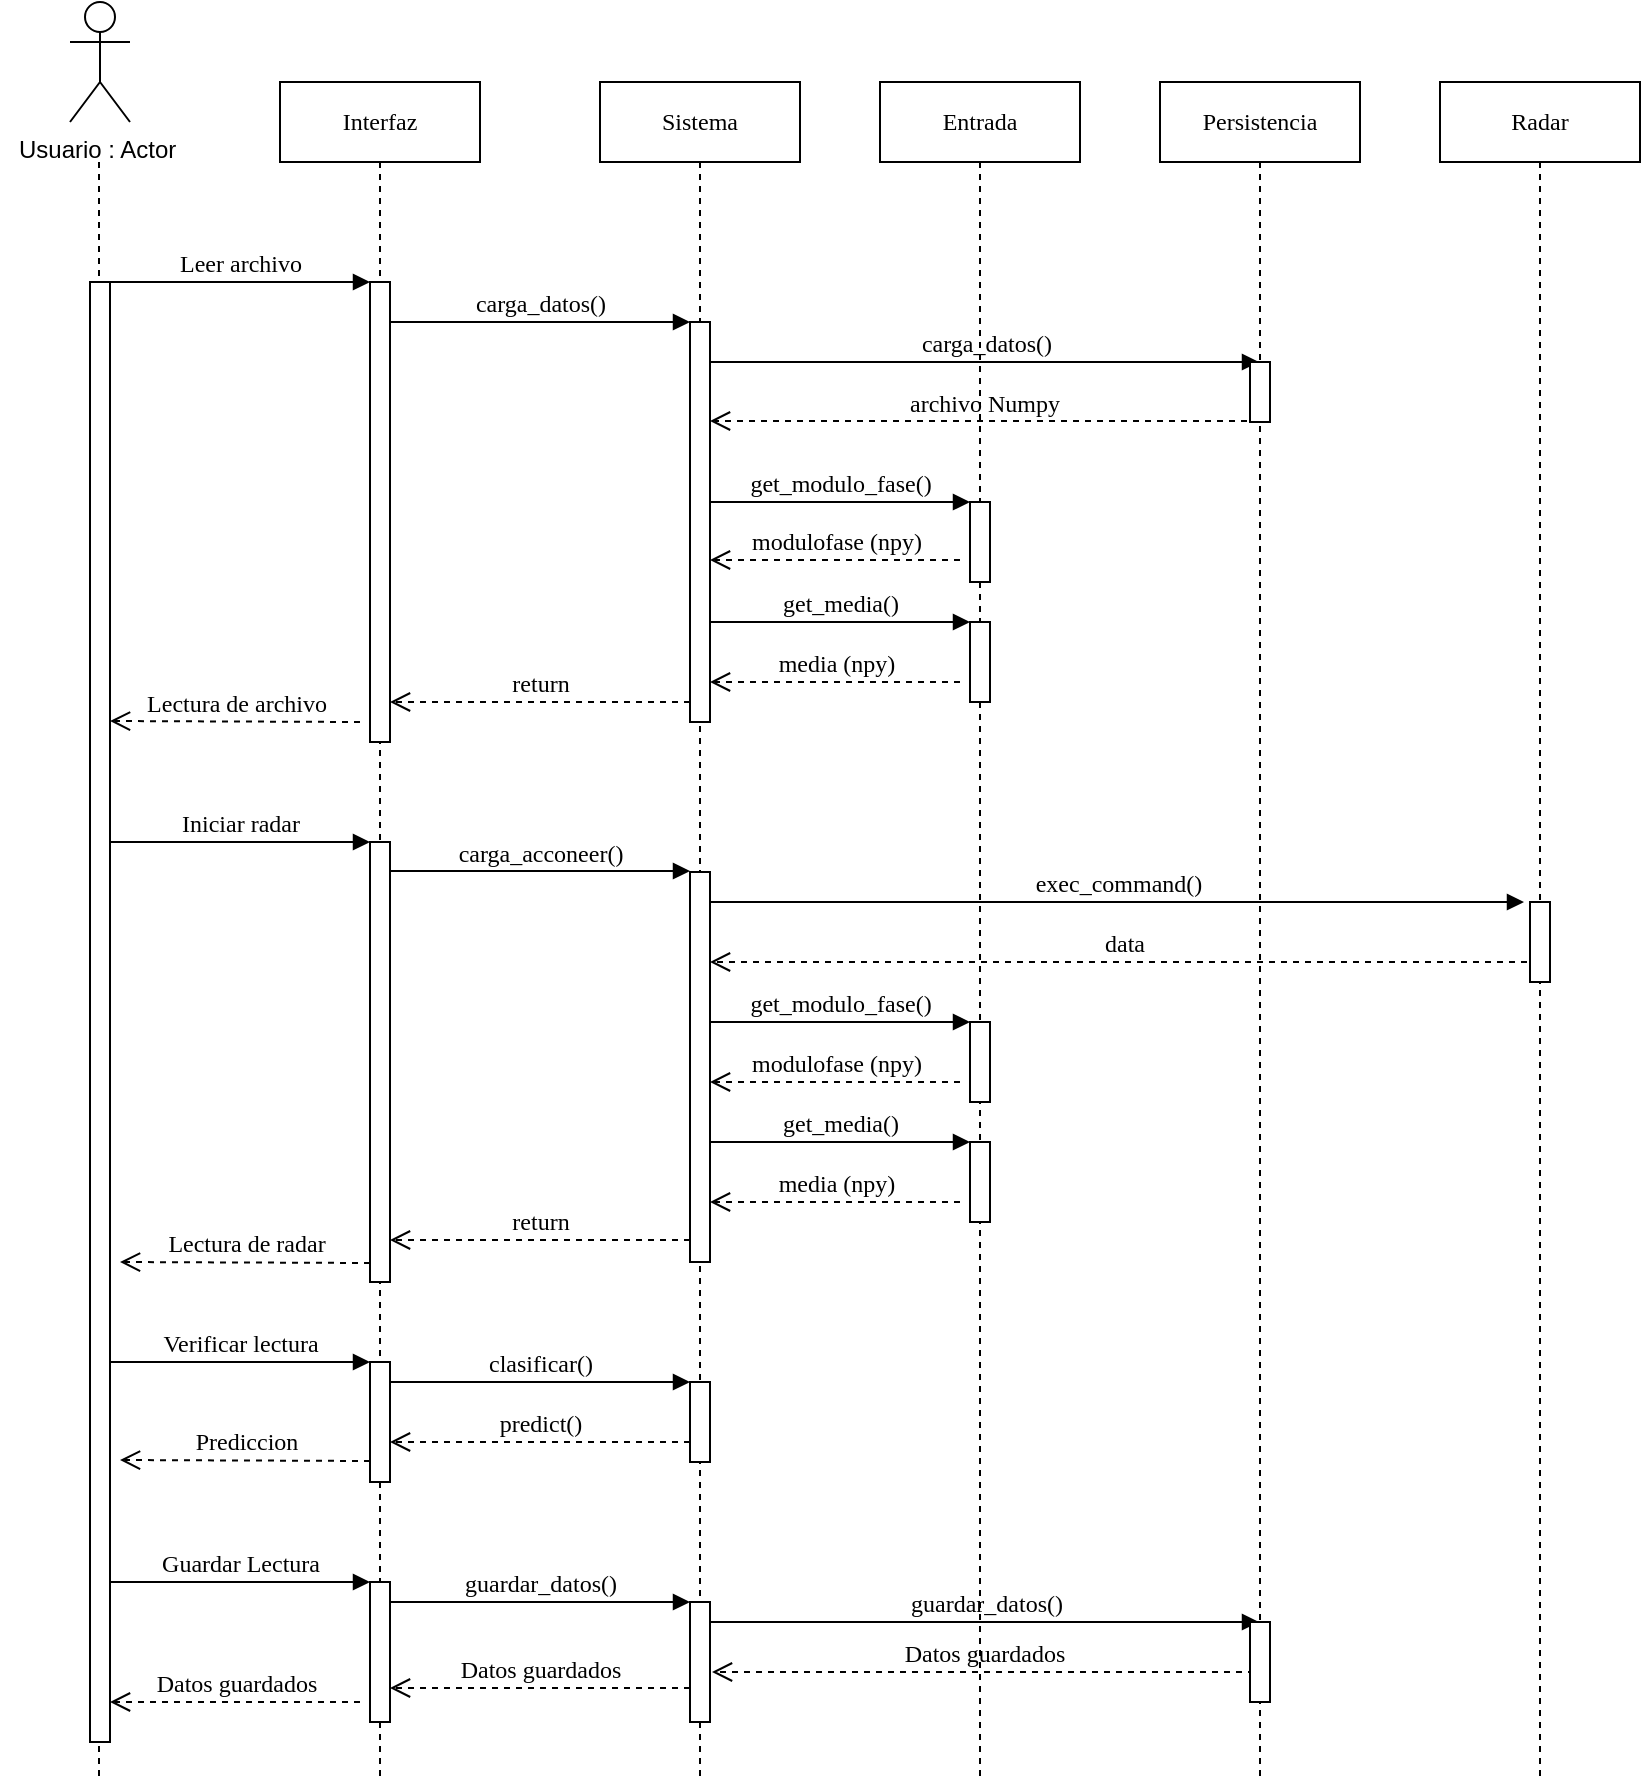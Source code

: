 <mxfile version="20.6.0" type="device"><diagram name="Page-1" id="13e1069c-82ec-6db2-03f1-153e76fe0fe0"><mxGraphModel dx="1422" dy="762" grid="1" gridSize="10" guides="1" tooltips="1" connect="1" arrows="1" fold="1" page="1" pageScale="1" pageWidth="1100" pageHeight="850" background="none" math="0" shadow="0"><root><mxCell id="0"/><mxCell id="1" parent="0"/><mxCell id="7baba1c4bc27f4b0-2" value="Interfaz" style="shape=umlLifeline;perimeter=lifelinePerimeter;whiteSpace=wrap;html=1;container=1;collapsible=0;recursiveResize=0;outlineConnect=0;rounded=0;shadow=0;comic=0;labelBackgroundColor=none;strokeWidth=1;fontFamily=Verdana;fontSize=12;align=center;" parent="1" vertex="1"><mxGeometry x="240" y="80" width="100" height="850" as="geometry"/></mxCell><mxCell id="7baba1c4bc27f4b0-10" value="" style="html=1;points=[];perimeter=orthogonalPerimeter;rounded=0;shadow=0;comic=0;labelBackgroundColor=none;strokeWidth=1;fontFamily=Verdana;fontSize=12;align=center;" parent="7baba1c4bc27f4b0-2" vertex="1"><mxGeometry x="45" y="100" width="10" height="230" as="geometry"/></mxCell><mxCell id="AKqYod8oI1n_wxr44Q0B-5" value="Iniciar radar" style="html=1;verticalAlign=bottom;endArrow=block;entryX=0;entryY=0;labelBackgroundColor=none;fontFamily=Verdana;fontSize=12;edgeStyle=elbowEdgeStyle;elbow=vertical;" edge="1" parent="7baba1c4bc27f4b0-2"><mxGeometry relative="1" as="geometry"><mxPoint x="-85" y="380" as="sourcePoint"/><mxPoint x="45" y="380" as="targetPoint"/></mxGeometry></mxCell><mxCell id="AKqYod8oI1n_wxr44Q0B-36" value="predict()" style="html=1;verticalAlign=bottom;endArrow=open;dashed=1;endSize=8;labelBackgroundColor=none;fontFamily=Verdana;fontSize=12;" edge="1" parent="7baba1c4bc27f4b0-2"><mxGeometry relative="1" as="geometry"><mxPoint x="55" y="680" as="targetPoint"/><mxPoint x="205" y="680" as="sourcePoint"/></mxGeometry></mxCell><mxCell id="AKqYod8oI1n_wxr44Q0B-39" value="" style="html=1;points=[];perimeter=orthogonalPerimeter;rounded=0;shadow=0;comic=0;labelBackgroundColor=none;strokeWidth=1;fontFamily=Verdana;fontSize=12;align=center;" vertex="1" parent="7baba1c4bc27f4b0-2"><mxGeometry x="45" y="750" width="10" height="70" as="geometry"/></mxCell><mxCell id="AKqYod8oI1n_wxr44Q0B-45" value="Datos guardados" style="html=1;verticalAlign=bottom;endArrow=open;dashed=1;endSize=8;labelBackgroundColor=none;fontFamily=Verdana;fontSize=12;" edge="1" parent="7baba1c4bc27f4b0-2"><mxGeometry relative="1" as="geometry"><mxPoint x="55" y="803" as="targetPoint"/><mxPoint x="205" y="803" as="sourcePoint"/></mxGeometry></mxCell><mxCell id="7baba1c4bc27f4b0-3" value="Sistema" style="shape=umlLifeline;perimeter=lifelinePerimeter;whiteSpace=wrap;html=1;container=1;collapsible=0;recursiveResize=0;outlineConnect=0;rounded=0;shadow=0;comic=0;labelBackgroundColor=none;strokeWidth=1;fontFamily=Verdana;fontSize=12;align=center;" parent="1" vertex="1"><mxGeometry x="400" y="80" width="100" height="850" as="geometry"/></mxCell><mxCell id="7baba1c4bc27f4b0-13" value="" style="html=1;points=[];perimeter=orthogonalPerimeter;rounded=0;shadow=0;comic=0;labelBackgroundColor=none;strokeWidth=1;fontFamily=Verdana;fontSize=12;align=center;" parent="7baba1c4bc27f4b0-3" vertex="1"><mxGeometry x="45" y="120" width="10" height="200" as="geometry"/></mxCell><mxCell id="AKqYod8oI1n_wxr44Q0B-8" value="archivo Numpy" style="html=1;verticalAlign=bottom;endArrow=open;dashed=1;endSize=8;labelBackgroundColor=none;fontFamily=Verdana;fontSize=12;edgeStyle=elbowEdgeStyle;elbow=vertical;" edge="1" parent="7baba1c4bc27f4b0-3" source="7baba1c4bc27f4b0-5"><mxGeometry relative="1" as="geometry"><mxPoint x="55" y="169.5" as="targetPoint"/><Array as="points"><mxPoint x="130" y="169.5"/><mxPoint x="160" y="169.5"/></Array><mxPoint x="185" y="169.5" as="sourcePoint"/></mxGeometry></mxCell><mxCell id="AKqYod8oI1n_wxr44Q0B-10" value="get_modulo_fase()" style="html=1;verticalAlign=bottom;endArrow=block;labelBackgroundColor=none;fontFamily=Verdana;fontSize=12;edgeStyle=elbowEdgeStyle;elbow=vertical;" edge="1" parent="7baba1c4bc27f4b0-3"><mxGeometry relative="1" as="geometry"><mxPoint x="55" y="210" as="sourcePoint"/><Array as="points"><mxPoint x="60" y="210"/></Array><mxPoint x="185" y="210" as="targetPoint"/></mxGeometry></mxCell><mxCell id="AKqYod8oI1n_wxr44Q0B-14" value="get_media()" style="html=1;verticalAlign=bottom;endArrow=block;labelBackgroundColor=none;fontFamily=Verdana;fontSize=12;edgeStyle=elbowEdgeStyle;elbow=vertical;" edge="1" parent="7baba1c4bc27f4b0-3"><mxGeometry relative="1" as="geometry"><mxPoint x="55" y="270" as="sourcePoint"/><Array as="points"><mxPoint x="60" y="270"/></Array><mxPoint x="185" y="270" as="targetPoint"/></mxGeometry></mxCell><mxCell id="AKqYod8oI1n_wxr44Q0B-15" value="media (npy)" style="html=1;verticalAlign=bottom;endArrow=open;dashed=1;endSize=8;labelBackgroundColor=none;fontFamily=Verdana;fontSize=12;" edge="1" parent="7baba1c4bc27f4b0-3"><mxGeometry relative="1" as="geometry"><mxPoint x="55" y="300" as="targetPoint"/><mxPoint x="180" y="300" as="sourcePoint"/></mxGeometry></mxCell><mxCell id="AKqYod8oI1n_wxr44Q0B-16" value="return" style="html=1;verticalAlign=bottom;endArrow=open;dashed=1;endSize=8;labelBackgroundColor=none;fontFamily=Verdana;fontSize=12;" edge="1" parent="7baba1c4bc27f4b0-3" target="7baba1c4bc27f4b0-10"><mxGeometry relative="1" as="geometry"><mxPoint x="-80" y="310" as="targetPoint"/><mxPoint x="45" y="310" as="sourcePoint"/></mxGeometry></mxCell><mxCell id="AKqYod8oI1n_wxr44Q0B-20" value="" style="html=1;points=[];perimeter=orthogonalPerimeter;rounded=0;shadow=0;comic=0;labelBackgroundColor=none;strokeWidth=1;fontFamily=Verdana;fontSize=12;align=center;" vertex="1" parent="7baba1c4bc27f4b0-3"><mxGeometry x="45" y="395" width="10" height="195" as="geometry"/></mxCell><mxCell id="AKqYod8oI1n_wxr44Q0B-23" value="data" style="html=1;verticalAlign=bottom;endArrow=open;dashed=1;endSize=8;labelBackgroundColor=none;fontFamily=Verdana;fontSize=12;" edge="1" parent="7baba1c4bc27f4b0-3" source="AKqYod8oI1n_wxr44Q0B-24"><mxGeometry relative="1" as="geometry"><mxPoint x="55" y="440" as="targetPoint"/><mxPoint x="180" y="440" as="sourcePoint"/></mxGeometry></mxCell><mxCell id="AKqYod8oI1n_wxr44Q0B-27" value="get_modulo_fase()" style="html=1;verticalAlign=bottom;endArrow=block;labelBackgroundColor=none;fontFamily=Verdana;fontSize=12;edgeStyle=elbowEdgeStyle;elbow=vertical;" edge="1" parent="7baba1c4bc27f4b0-3"><mxGeometry relative="1" as="geometry"><mxPoint x="55" y="470" as="sourcePoint"/><Array as="points"><mxPoint x="60" y="470"/></Array><mxPoint x="185" y="470" as="targetPoint"/></mxGeometry></mxCell><mxCell id="AKqYod8oI1n_wxr44Q0B-29" value="get_media()" style="html=1;verticalAlign=bottom;endArrow=block;labelBackgroundColor=none;fontFamily=Verdana;fontSize=12;edgeStyle=elbowEdgeStyle;elbow=vertical;" edge="1" parent="7baba1c4bc27f4b0-3"><mxGeometry relative="1" as="geometry"><mxPoint x="55" y="530" as="sourcePoint"/><Array as="points"><mxPoint x="60" y="530"/></Array><mxPoint x="185" y="530" as="targetPoint"/></mxGeometry></mxCell><mxCell id="AKqYod8oI1n_wxr44Q0B-30" value="media (npy)" style="html=1;verticalAlign=bottom;endArrow=open;dashed=1;endSize=8;labelBackgroundColor=none;fontFamily=Verdana;fontSize=12;" edge="1" parent="7baba1c4bc27f4b0-3"><mxGeometry relative="1" as="geometry"><mxPoint x="55" y="560" as="targetPoint"/><mxPoint x="180" y="560" as="sourcePoint"/></mxGeometry></mxCell><mxCell id="AKqYod8oI1n_wxr44Q0B-35" value="" style="html=1;points=[];perimeter=orthogonalPerimeter;rounded=0;shadow=0;comic=0;labelBackgroundColor=none;strokeWidth=1;fontFamily=Verdana;fontSize=12;align=center;" vertex="1" parent="7baba1c4bc27f4b0-3"><mxGeometry x="45" y="650" width="10" height="40" as="geometry"/></mxCell><mxCell id="AKqYod8oI1n_wxr44Q0B-41" value="" style="html=1;points=[];perimeter=orthogonalPerimeter;rounded=0;shadow=0;comic=0;labelBackgroundColor=none;strokeWidth=1;fontFamily=Verdana;fontSize=12;align=center;" vertex="1" parent="7baba1c4bc27f4b0-3"><mxGeometry x="45" y="760" width="10" height="60" as="geometry"/></mxCell><mxCell id="AKqYod8oI1n_wxr44Q0B-42" value="guardar_datos()" style="html=1;verticalAlign=bottom;endArrow=block;labelBackgroundColor=none;fontFamily=Verdana;fontSize=12;edgeStyle=elbowEdgeStyle;elbow=vertical;" edge="1" parent="7baba1c4bc27f4b0-3" target="7baba1c4bc27f4b0-5"><mxGeometry relative="1" as="geometry"><mxPoint x="55" y="770" as="sourcePoint"/><mxPoint x="205" y="770.0" as="targetPoint"/></mxGeometry></mxCell><mxCell id="7baba1c4bc27f4b0-4" value="Entrada" style="shape=umlLifeline;perimeter=lifelinePerimeter;whiteSpace=wrap;html=1;container=1;collapsible=0;recursiveResize=0;outlineConnect=0;rounded=0;shadow=0;comic=0;labelBackgroundColor=none;strokeWidth=1;fontFamily=Verdana;fontSize=12;align=center;" parent="1" vertex="1"><mxGeometry x="540" y="80" width="100" height="850" as="geometry"/></mxCell><mxCell id="AKqYod8oI1n_wxr44Q0B-12" value="modulofase (npy)" style="html=1;verticalAlign=bottom;endArrow=open;dashed=1;endSize=8;labelBackgroundColor=none;fontFamily=Verdana;fontSize=12;" edge="1" parent="7baba1c4bc27f4b0-4"><mxGeometry relative="1" as="geometry"><mxPoint x="-85" y="239" as="targetPoint"/><mxPoint x="40" y="239" as="sourcePoint"/></mxGeometry></mxCell><mxCell id="AKqYod8oI1n_wxr44Q0B-13" value="" style="html=1;points=[];perimeter=orthogonalPerimeter;rounded=0;shadow=0;comic=0;labelBackgroundColor=none;strokeWidth=1;fontFamily=Verdana;fontSize=12;align=center;" vertex="1" parent="7baba1c4bc27f4b0-4"><mxGeometry x="45" y="270" width="10" height="40" as="geometry"/></mxCell><mxCell id="AKqYod8oI1n_wxr44Q0B-25" value="" style="html=1;points=[];perimeter=orthogonalPerimeter;rounded=0;shadow=0;comic=0;labelBackgroundColor=none;strokeWidth=1;fontFamily=Verdana;fontSize=12;align=center;" vertex="1" parent="7baba1c4bc27f4b0-4"><mxGeometry x="45" y="530" width="10" height="40" as="geometry"/></mxCell><mxCell id="AKqYod8oI1n_wxr44Q0B-26" value="" style="html=1;points=[];perimeter=orthogonalPerimeter;rounded=0;shadow=0;comic=0;labelBackgroundColor=none;strokeWidth=1;fontFamily=Verdana;fontSize=12;align=center;" vertex="1" parent="7baba1c4bc27f4b0-4"><mxGeometry x="45" y="470" width="10" height="40" as="geometry"/></mxCell><mxCell id="AKqYod8oI1n_wxr44Q0B-28" value="modulofase (npy)" style="html=1;verticalAlign=bottom;endArrow=open;dashed=1;endSize=8;labelBackgroundColor=none;fontFamily=Verdana;fontSize=12;" edge="1" parent="7baba1c4bc27f4b0-4"><mxGeometry relative="1" as="geometry"><mxPoint x="-85" y="500" as="targetPoint"/><mxPoint x="40" y="500" as="sourcePoint"/></mxGeometry></mxCell><mxCell id="AKqYod8oI1n_wxr44Q0B-44" value="Datos guardados" style="html=1;verticalAlign=bottom;endArrow=open;dashed=1;endSize=8;labelBackgroundColor=none;fontFamily=Verdana;fontSize=12;exitX=0.2;exitY=0.75;exitDx=0;exitDy=0;exitPerimeter=0;" edge="1" parent="7baba1c4bc27f4b0-4"><mxGeometry relative="1" as="geometry"><mxPoint x="-84" y="795" as="targetPoint"/><mxPoint x="187" y="795" as="sourcePoint"/></mxGeometry></mxCell><mxCell id="7baba1c4bc27f4b0-5" value="Persistencia" style="shape=umlLifeline;perimeter=lifelinePerimeter;whiteSpace=wrap;html=1;container=1;collapsible=0;recursiveResize=0;outlineConnect=0;rounded=0;shadow=0;comic=0;labelBackgroundColor=none;strokeWidth=1;fontFamily=Verdana;fontSize=12;align=center;" parent="1" vertex="1"><mxGeometry x="680" y="80" width="100" height="850" as="geometry"/></mxCell><mxCell id="AKqYod8oI1n_wxr44Q0B-43" value="" style="html=1;points=[];perimeter=orthogonalPerimeter;rounded=0;shadow=0;comic=0;labelBackgroundColor=none;strokeWidth=1;fontFamily=Verdana;fontSize=12;align=center;" vertex="1" parent="7baba1c4bc27f4b0-5"><mxGeometry x="45" y="770" width="10" height="40" as="geometry"/></mxCell><mxCell id="7baba1c4bc27f4b0-8" value="" style="shape=umlLifeline;perimeter=lifelinePerimeter;whiteSpace=wrap;html=1;container=1;collapsible=0;recursiveResize=0;outlineConnect=0;rounded=0;shadow=0;comic=0;labelBackgroundColor=none;strokeWidth=1;fontFamily=Verdana;fontSize=12;align=center;strokeColor=none;fillColor=none;" parent="1" vertex="1"><mxGeometry x="100" y="80" width="100" height="830" as="geometry"/></mxCell><mxCell id="AKqYod8oI1n_wxr44Q0B-4" value="" style="endArrow=none;dashed=1;html=1;rounded=0;" edge="1" parent="7baba1c4bc27f4b0-8"><mxGeometry width="50" height="50" relative="1" as="geometry"><mxPoint x="49.5" y="40" as="sourcePoint"/><mxPoint x="49.5" y="850" as="targetPoint"/></mxGeometry></mxCell><mxCell id="7baba1c4bc27f4b0-9" value="" style="html=1;points=[];perimeter=orthogonalPerimeter;rounded=0;shadow=0;comic=0;labelBackgroundColor=none;strokeWidth=1;fontFamily=Verdana;fontSize=12;align=center;" parent="7baba1c4bc27f4b0-8" vertex="1"><mxGeometry x="45" y="100" width="10" height="730" as="geometry"/></mxCell><mxCell id="AKqYod8oI1n_wxr44Q0B-17" value="Lectura de archivo" style="html=1;verticalAlign=bottom;endArrow=open;dashed=1;endSize=8;labelBackgroundColor=none;fontFamily=Verdana;fontSize=12;" edge="1" parent="7baba1c4bc27f4b0-8"><mxGeometry relative="1" as="geometry"><mxPoint x="55" y="319.5" as="targetPoint"/><mxPoint x="180" y="320" as="sourcePoint"/></mxGeometry></mxCell><mxCell id="AKqYod8oI1n_wxr44Q0B-38" value="Prediccion" style="html=1;verticalAlign=bottom;endArrow=open;dashed=1;endSize=8;labelBackgroundColor=none;fontFamily=Verdana;fontSize=12;" edge="1" parent="7baba1c4bc27f4b0-8"><mxGeometry relative="1" as="geometry"><mxPoint x="60" y="689" as="targetPoint"/><mxPoint x="185" y="689.5" as="sourcePoint"/></mxGeometry></mxCell><mxCell id="AKqYod8oI1n_wxr44Q0B-46" value="Datos guardados" style="html=1;verticalAlign=bottom;endArrow=open;dashed=1;endSize=8;labelBackgroundColor=none;fontFamily=Verdana;fontSize=12;" edge="1" parent="7baba1c4bc27f4b0-8"><mxGeometry relative="1" as="geometry"><mxPoint x="55" y="810" as="targetPoint"/><mxPoint x="180" y="810" as="sourcePoint"/></mxGeometry></mxCell><mxCell id="7baba1c4bc27f4b0-16" value="" style="html=1;points=[];perimeter=orthogonalPerimeter;rounded=0;shadow=0;comic=0;labelBackgroundColor=none;strokeWidth=1;fontFamily=Verdana;fontSize=12;align=center;" parent="1" vertex="1"><mxGeometry x="585" y="290" width="10" height="40" as="geometry"/></mxCell><mxCell id="7baba1c4bc27f4b0-17" value="carga_datos()" style="html=1;verticalAlign=bottom;endArrow=block;labelBackgroundColor=none;fontFamily=Verdana;fontSize=12;edgeStyle=elbowEdgeStyle;elbow=vertical;" parent="1" source="7baba1c4bc27f4b0-13" target="7baba1c4bc27f4b0-5" edge="1"><mxGeometry relative="1" as="geometry"><mxPoint x="510" y="220" as="sourcePoint"/><Array as="points"><mxPoint x="460" y="220"/></Array></mxGeometry></mxCell><mxCell id="7baba1c4bc27f4b0-19" value="" style="html=1;points=[];perimeter=orthogonalPerimeter;rounded=0;shadow=0;comic=0;labelBackgroundColor=none;strokeWidth=1;fontFamily=Verdana;fontSize=12;align=center;" parent="1" vertex="1"><mxGeometry x="725" y="220" width="10" height="30" as="geometry"/></mxCell><mxCell id="7baba1c4bc27f4b0-11" value="Leer archivo" style="html=1;verticalAlign=bottom;endArrow=block;entryX=0;entryY=0;labelBackgroundColor=none;fontFamily=Verdana;fontSize=12;edgeStyle=elbowEdgeStyle;elbow=vertical;" parent="1" source="7baba1c4bc27f4b0-9" target="7baba1c4bc27f4b0-10" edge="1"><mxGeometry relative="1" as="geometry"><mxPoint x="220" y="190" as="sourcePoint"/></mxGeometry></mxCell><mxCell id="7baba1c4bc27f4b0-14" value="carga_datos()" style="html=1;verticalAlign=bottom;endArrow=block;entryX=0;entryY=0;labelBackgroundColor=none;fontFamily=Verdana;fontSize=12;edgeStyle=elbowEdgeStyle;elbow=vertical;" parent="1" source="7baba1c4bc27f4b0-10" target="7baba1c4bc27f4b0-13" edge="1"><mxGeometry relative="1" as="geometry"><mxPoint x="370" y="200" as="sourcePoint"/></mxGeometry></mxCell><mxCell id="AKqYod8oI1n_wxr44Q0B-1" value="Usuario : Actor&amp;nbsp;" style="shape=umlActor;verticalLabelPosition=bottom;verticalAlign=top;html=1;outlineConnect=0;rounded=0;strokeColor=default;strokeWidth=1;fillColor=none;" vertex="1" parent="1"><mxGeometry x="135" y="40" width="30" height="60" as="geometry"/></mxCell><mxCell id="AKqYod8oI1n_wxr44Q0B-6" value="Verificar lectura" style="html=1;verticalAlign=bottom;endArrow=block;entryX=0;entryY=0;labelBackgroundColor=none;fontFamily=Verdana;fontSize=12;edgeStyle=elbowEdgeStyle;elbow=vertical;" edge="1" parent="1"><mxGeometry relative="1" as="geometry"><mxPoint x="155" y="720" as="sourcePoint"/><mxPoint x="285" y="720" as="targetPoint"/></mxGeometry></mxCell><mxCell id="AKqYod8oI1n_wxr44Q0B-18" value="" style="html=1;points=[];perimeter=orthogonalPerimeter;rounded=0;shadow=0;comic=0;labelBackgroundColor=none;strokeWidth=1;fontFamily=Verdana;fontSize=12;align=center;" vertex="1" parent="1"><mxGeometry x="285" y="460" width="10" height="220" as="geometry"/></mxCell><mxCell id="AKqYod8oI1n_wxr44Q0B-19" value="carga_acconeer()" style="html=1;verticalAlign=bottom;endArrow=block;entryX=0;entryY=0;labelBackgroundColor=none;fontFamily=Verdana;fontSize=12;edgeStyle=elbowEdgeStyle;elbow=vertical;" edge="1" parent="1"><mxGeometry relative="1" as="geometry"><mxPoint x="295" y="474.5" as="sourcePoint"/><mxPoint x="445" y="474.5" as="targetPoint"/></mxGeometry></mxCell><mxCell id="AKqYod8oI1n_wxr44Q0B-24" value="Radar" style="shape=umlLifeline;perimeter=lifelinePerimeter;whiteSpace=wrap;html=1;container=1;collapsible=0;recursiveResize=0;outlineConnect=0;rounded=0;shadow=0;comic=0;labelBackgroundColor=none;strokeWidth=1;fontFamily=Verdana;fontSize=12;align=center;" vertex="1" parent="1"><mxGeometry x="820" y="80" width="100" height="850" as="geometry"/></mxCell><mxCell id="AKqYod8oI1n_wxr44Q0B-21" value="" style="html=1;points=[];perimeter=orthogonalPerimeter;rounded=0;shadow=0;comic=0;labelBackgroundColor=none;strokeWidth=1;fontFamily=Verdana;fontSize=12;align=center;" vertex="1" parent="AKqYod8oI1n_wxr44Q0B-24"><mxGeometry x="45" y="410" width="10" height="40" as="geometry"/></mxCell><mxCell id="AKqYod8oI1n_wxr44Q0B-22" value="exec_command()" style="html=1;verticalAlign=bottom;endArrow=block;labelBackgroundColor=none;fontFamily=Verdana;fontSize=12;edgeStyle=elbowEdgeStyle;elbow=vertical;entryX=-0.3;entryY=0;entryDx=0;entryDy=0;entryPerimeter=0;" edge="1" parent="AKqYod8oI1n_wxr44Q0B-24" target="AKqYod8oI1n_wxr44Q0B-21"><mxGeometry relative="1" as="geometry"><mxPoint x="-365" y="410" as="sourcePoint"/><mxPoint x="39" y="410" as="targetPoint"/></mxGeometry></mxCell><mxCell id="AKqYod8oI1n_wxr44Q0B-31" value="return" style="html=1;verticalAlign=bottom;endArrow=open;dashed=1;endSize=8;labelBackgroundColor=none;fontFamily=Verdana;fontSize=12;" edge="1" parent="1"><mxGeometry relative="1" as="geometry"><mxPoint x="295" y="659" as="targetPoint"/><mxPoint x="445" y="659" as="sourcePoint"/></mxGeometry></mxCell><mxCell id="AKqYod8oI1n_wxr44Q0B-32" value="Lectura de radar" style="html=1;verticalAlign=bottom;endArrow=open;dashed=1;endSize=8;labelBackgroundColor=none;fontFamily=Verdana;fontSize=12;" edge="1" parent="1"><mxGeometry relative="1" as="geometry"><mxPoint x="160" y="670" as="targetPoint"/><mxPoint x="285" y="670.5" as="sourcePoint"/></mxGeometry></mxCell><mxCell id="AKqYod8oI1n_wxr44Q0B-33" value="" style="html=1;points=[];perimeter=orthogonalPerimeter;rounded=0;shadow=0;comic=0;labelBackgroundColor=none;strokeWidth=1;fontFamily=Verdana;fontSize=12;align=center;" vertex="1" parent="1"><mxGeometry x="285" y="720" width="10" height="60" as="geometry"/></mxCell><mxCell id="AKqYod8oI1n_wxr44Q0B-34" value="clasificar()" style="html=1;verticalAlign=bottom;endArrow=block;entryX=0;entryY=0;labelBackgroundColor=none;fontFamily=Verdana;fontSize=12;edgeStyle=elbowEdgeStyle;elbow=vertical;" edge="1" parent="1"><mxGeometry relative="1" as="geometry"><mxPoint x="295" y="730" as="sourcePoint"/><mxPoint x="445" y="730.0" as="targetPoint"/></mxGeometry></mxCell><mxCell id="AKqYod8oI1n_wxr44Q0B-7" value="Guardar Lectura" style="html=1;verticalAlign=bottom;endArrow=block;entryX=0;entryY=0;labelBackgroundColor=none;fontFamily=Verdana;fontSize=12;edgeStyle=elbowEdgeStyle;elbow=vertical;" edge="1" parent="1"><mxGeometry relative="1" as="geometry"><mxPoint x="155" y="830" as="sourcePoint"/><mxPoint x="285" y="830" as="targetPoint"/><mxPoint as="offset"/></mxGeometry></mxCell><mxCell id="AKqYod8oI1n_wxr44Q0B-40" value="guardar_datos()" style="html=1;verticalAlign=bottom;endArrow=block;entryX=0;entryY=0;labelBackgroundColor=none;fontFamily=Verdana;fontSize=12;edgeStyle=elbowEdgeStyle;elbow=vertical;" edge="1" parent="1"><mxGeometry relative="1" as="geometry"><mxPoint x="295" y="840" as="sourcePoint"/><mxPoint x="445" y="840.0" as="targetPoint"/></mxGeometry></mxCell></root></mxGraphModel></diagram></mxfile>